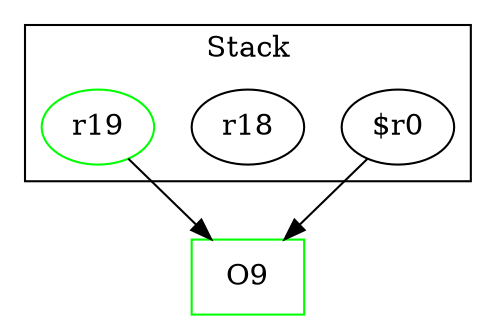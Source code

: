 digraph sample {
  rankDir="LR";
  subgraph cluster_0 {
    label="Stack"
    "$r0"; "r18"; "r19"; 
  }
  "$r0" -> { O9 };
  "r18" -> { };
  "r19" -> { O9 };
  O9[shape=box];
  "r19"[color="green"];
  O9[color="green"];
}
